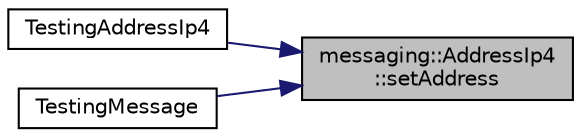 digraph "messaging::AddressIp4::setAddress"
{
 // LATEX_PDF_SIZE
  edge [fontname="Helvetica",fontsize="10",labelfontname="Helvetica",labelfontsize="10"];
  node [fontname="Helvetica",fontsize="10",shape=record];
  rankdir="RL";
  Node1 [label="messaging::AddressIp4\l::setAddress",height=0.2,width=0.4,color="black", fillcolor="grey75", style="filled", fontcolor="black",tooltip="This method will set the address"];
  Node1 -> Node2 [dir="back",color="midnightblue",fontsize="10",style="solid"];
  Node2 [label="TestingAddressIp4",height=0.2,width=0.4,color="black", fillcolor="white", style="filled",URL="$_c_s_e687___test_harness___o_r_i_g___b_a_c_k_u_p_8cpp.html#ab28705051562a646b3a1820955cc1349",tooltip=" "];
  Node1 -> Node3 [dir="back",color="midnightblue",fontsize="10",style="solid"];
  Node3 [label="TestingMessage",height=0.2,width=0.4,color="black", fillcolor="white", style="filled",URL="$_c_s_e687___test_harness___o_r_i_g___b_a_c_k_u_p_8cpp.html#a970db8d18bc03536666ee945338e8cdf",tooltip=" "];
}
